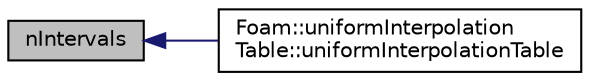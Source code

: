 digraph "nIntervals"
{
  bgcolor="transparent";
  edge [fontname="Helvetica",fontsize="10",labelfontname="Helvetica",labelfontsize="10"];
  node [fontname="Helvetica",fontsize="10",shape=record];
  rankdir="LR";
  Node1 [label="nIntervals",height=0.2,width=0.4,color="black", fillcolor="grey75", style="filled", fontcolor="black"];
  Node1 -> Node2 [dir="back",color="midnightblue",fontsize="10",style="solid",fontname="Helvetica"];
  Node2 [label="Foam::uniformInterpolation\lTable::uniformInterpolationTable",height=0.2,width=0.4,color="black",URL="$a02749.html#a48297ae9e3febd0e8e659071f79db55e",tooltip="Construct from name, objectRegistry and dictionary. "];
}

